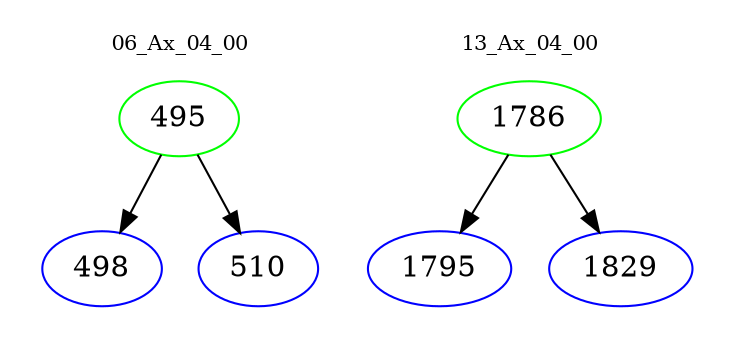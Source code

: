 digraph{
subgraph cluster_0 {
color = white
label = "06_Ax_04_00";
fontsize=10;
T0_495 [label="495", color="green"]
T0_495 -> T0_498 [color="black"]
T0_498 [label="498", color="blue"]
T0_495 -> T0_510 [color="black"]
T0_510 [label="510", color="blue"]
}
subgraph cluster_1 {
color = white
label = "13_Ax_04_00";
fontsize=10;
T1_1786 [label="1786", color="green"]
T1_1786 -> T1_1795 [color="black"]
T1_1795 [label="1795", color="blue"]
T1_1786 -> T1_1829 [color="black"]
T1_1829 [label="1829", color="blue"]
}
}
